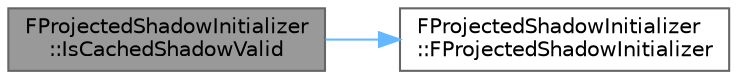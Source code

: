 digraph "FProjectedShadowInitializer::IsCachedShadowValid"
{
 // INTERACTIVE_SVG=YES
 // LATEX_PDF_SIZE
  bgcolor="transparent";
  edge [fontname=Helvetica,fontsize=10,labelfontname=Helvetica,labelfontsize=10];
  node [fontname=Helvetica,fontsize=10,shape=box,height=0.2,width=0.4];
  rankdir="LR";
  Node1 [id="Node000001",label="FProjectedShadowInitializer\l::IsCachedShadowValid",height=0.2,width=0.4,color="gray40", fillcolor="grey60", style="filled", fontcolor="black",tooltip=" "];
  Node1 -> Node2 [id="edge1_Node000001_Node000002",color="steelblue1",style="solid",tooltip=" "];
  Node2 [id="Node000002",label="FProjectedShadowInitializer\l::FProjectedShadowInitializer",height=0.2,width=0.4,color="grey40", fillcolor="white", style="filled",URL="$d3/d9e/classFProjectedShadowInitializer.html#a11167ba7e429fdb407d3370b46120b08",tooltip="Default constructor."];
}
